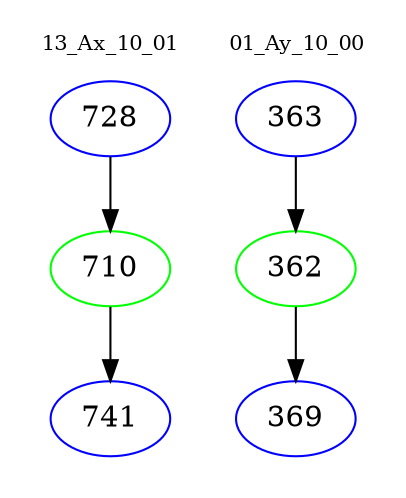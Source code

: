 digraph{
subgraph cluster_0 {
color = white
label = "13_Ax_10_01";
fontsize=10;
T0_728 [label="728", color="blue"]
T0_728 -> T0_710 [color="black"]
T0_710 [label="710", color="green"]
T0_710 -> T0_741 [color="black"]
T0_741 [label="741", color="blue"]
}
subgraph cluster_1 {
color = white
label = "01_Ay_10_00";
fontsize=10;
T1_363 [label="363", color="blue"]
T1_363 -> T1_362 [color="black"]
T1_362 [label="362", color="green"]
T1_362 -> T1_369 [color="black"]
T1_369 [label="369", color="blue"]
}
}
